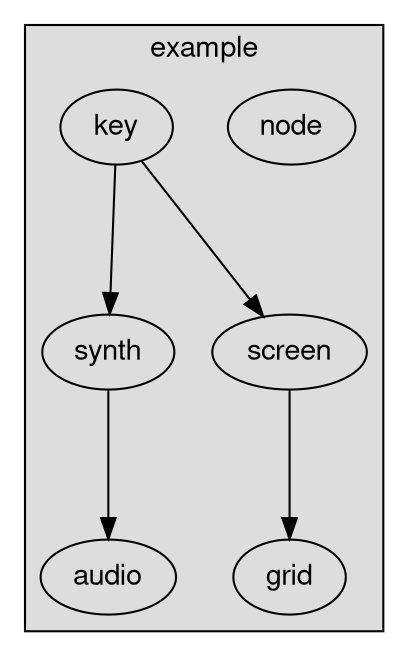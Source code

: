 digraph unix {
    graph [nodesep = 0.25; ranksep=1];
    fontname="Helvetica,Arial,sans-serif"
    node [fontname="Helvetica,Arial,sans-serif"]
    edge [fontname="Helvetica,Arial,sans-serif"]
    subgraph cluster_example_1 {
        label = "example";
        style = filled;
        fillcolor = "#DDDDDD";
        node_0 [
        label="node"
        ];
        key_1 [
        label="key"
        ];
        synth_2 [
        label="synth"
        ];
        audio_3 [
        label="audio"
        ];
        screen_4 [
        label="screen"
        ];
        grid_5 [
        label="grid"
        ];
        
    }
    "key_1" -> "synth_2";
    "key_1" -> "screen_4";
    "synth_2" -> "audio_3";
    "screen_4" -> "grid_5";
}
